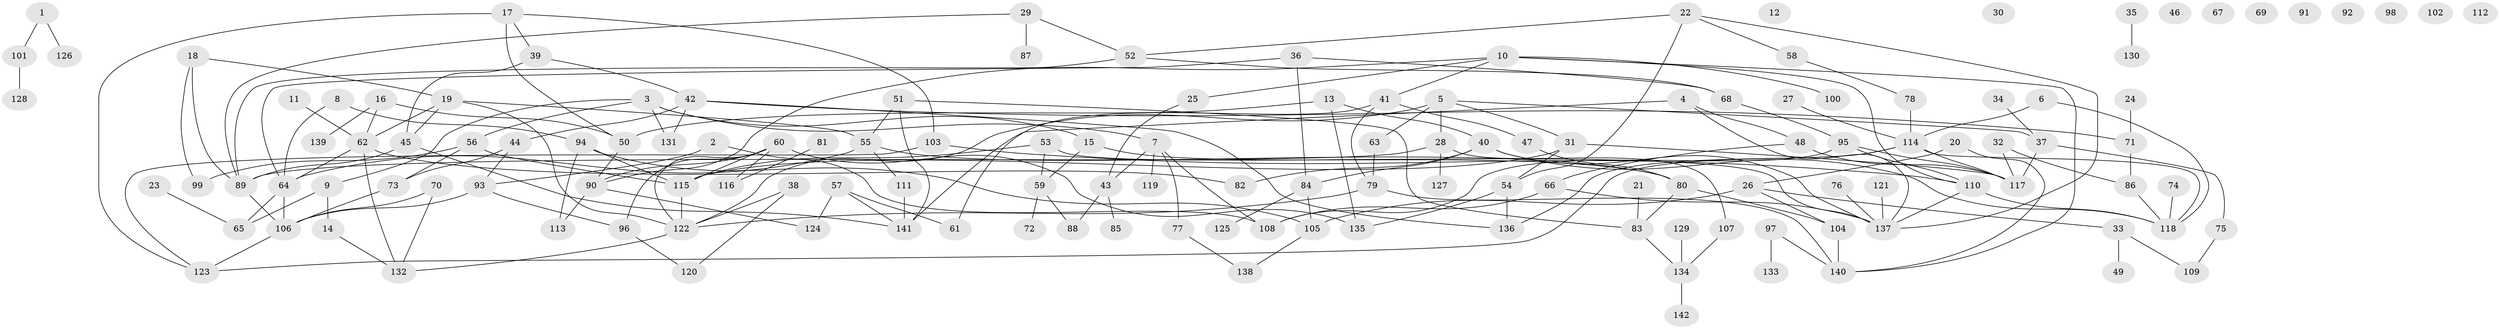 // Generated by graph-tools (version 1.1) at 2025/49/03/09/25 03:49:12]
// undirected, 142 vertices, 201 edges
graph export_dot {
graph [start="1"]
  node [color=gray90,style=filled];
  1;
  2;
  3;
  4;
  5;
  6;
  7;
  8;
  9;
  10;
  11;
  12;
  13;
  14;
  15;
  16;
  17;
  18;
  19;
  20;
  21;
  22;
  23;
  24;
  25;
  26;
  27;
  28;
  29;
  30;
  31;
  32;
  33;
  34;
  35;
  36;
  37;
  38;
  39;
  40;
  41;
  42;
  43;
  44;
  45;
  46;
  47;
  48;
  49;
  50;
  51;
  52;
  53;
  54;
  55;
  56;
  57;
  58;
  59;
  60;
  61;
  62;
  63;
  64;
  65;
  66;
  67;
  68;
  69;
  70;
  71;
  72;
  73;
  74;
  75;
  76;
  77;
  78;
  79;
  80;
  81;
  82;
  83;
  84;
  85;
  86;
  87;
  88;
  89;
  90;
  91;
  92;
  93;
  94;
  95;
  96;
  97;
  98;
  99;
  100;
  101;
  102;
  103;
  104;
  105;
  106;
  107;
  108;
  109;
  110;
  111;
  112;
  113;
  114;
  115;
  116;
  117;
  118;
  119;
  120;
  121;
  122;
  123;
  124;
  125;
  126;
  127;
  128;
  129;
  130;
  131;
  132;
  133;
  134;
  135;
  136;
  137;
  138;
  139;
  140;
  141;
  142;
  1 -- 101;
  1 -- 126;
  2 -- 93;
  2 -- 108;
  3 -- 7;
  3 -- 9;
  3 -- 15;
  3 -- 56;
  3 -- 131;
  4 -- 48;
  4 -- 137;
  4 -- 141;
  5 -- 28;
  5 -- 31;
  5 -- 37;
  5 -- 63;
  5 -- 122;
  6 -- 114;
  6 -- 118;
  7 -- 43;
  7 -- 77;
  7 -- 108;
  7 -- 119;
  8 -- 64;
  8 -- 94;
  9 -- 14;
  9 -- 65;
  10 -- 25;
  10 -- 41;
  10 -- 90;
  10 -- 100;
  10 -- 110;
  10 -- 140;
  11 -- 62;
  13 -- 40;
  13 -- 50;
  13 -- 135;
  14 -- 132;
  15 -- 59;
  15 -- 80;
  16 -- 50;
  16 -- 62;
  16 -- 139;
  17 -- 39;
  17 -- 50;
  17 -- 103;
  17 -- 123;
  18 -- 19;
  18 -- 89;
  18 -- 99;
  19 -- 45;
  19 -- 55;
  19 -- 62;
  19 -- 122;
  20 -- 26;
  20 -- 140;
  21 -- 83;
  22 -- 52;
  22 -- 54;
  22 -- 58;
  22 -- 137;
  23 -- 65;
  24 -- 71;
  25 -- 43;
  26 -- 33;
  26 -- 104;
  26 -- 105;
  27 -- 114;
  28 -- 89;
  28 -- 107;
  28 -- 127;
  29 -- 52;
  29 -- 87;
  29 -- 89;
  31 -- 54;
  31 -- 115;
  31 -- 117;
  32 -- 86;
  32 -- 117;
  33 -- 49;
  33 -- 109;
  34 -- 37;
  35 -- 130;
  36 -- 64;
  36 -- 68;
  36 -- 84;
  37 -- 75;
  37 -- 117;
  38 -- 120;
  38 -- 122;
  39 -- 42;
  39 -- 45;
  40 -- 82;
  40 -- 84;
  40 -- 118;
  40 -- 137;
  41 -- 47;
  41 -- 61;
  41 -- 79;
  42 -- 44;
  42 -- 71;
  42 -- 131;
  42 -- 136;
  43 -- 85;
  43 -- 88;
  44 -- 73;
  44 -- 93;
  45 -- 89;
  45 -- 141;
  47 -- 80;
  48 -- 66;
  48 -- 117;
  50 -- 90;
  51 -- 55;
  51 -- 83;
  51 -- 141;
  52 -- 68;
  52 -- 89;
  53 -- 59;
  53 -- 115;
  53 -- 137;
  54 -- 135;
  54 -- 136;
  55 -- 64;
  55 -- 80;
  55 -- 111;
  56 -- 73;
  56 -- 99;
  56 -- 115;
  57 -- 61;
  57 -- 124;
  57 -- 141;
  58 -- 78;
  59 -- 72;
  59 -- 88;
  60 -- 90;
  60 -- 96;
  60 -- 115;
  60 -- 116;
  60 -- 122;
  60 -- 135;
  62 -- 64;
  62 -- 82;
  62 -- 132;
  63 -- 79;
  64 -- 65;
  64 -- 106;
  66 -- 108;
  66 -- 137;
  68 -- 95;
  70 -- 106;
  70 -- 132;
  71 -- 86;
  73 -- 106;
  74 -- 118;
  75 -- 109;
  76 -- 137;
  77 -- 138;
  78 -- 114;
  79 -- 122;
  79 -- 140;
  80 -- 83;
  80 -- 104;
  81 -- 116;
  83 -- 134;
  84 -- 105;
  84 -- 125;
  86 -- 118;
  89 -- 106;
  90 -- 113;
  90 -- 124;
  93 -- 96;
  93 -- 106;
  94 -- 105;
  94 -- 113;
  94 -- 115;
  95 -- 108;
  95 -- 110;
  95 -- 117;
  96 -- 120;
  97 -- 133;
  97 -- 140;
  101 -- 128;
  103 -- 110;
  103 -- 123;
  104 -- 140;
  105 -- 138;
  106 -- 123;
  107 -- 134;
  110 -- 118;
  110 -- 137;
  111 -- 141;
  114 -- 117;
  114 -- 118;
  114 -- 123;
  114 -- 136;
  115 -- 122;
  121 -- 137;
  122 -- 132;
  129 -- 134;
  134 -- 142;
}
